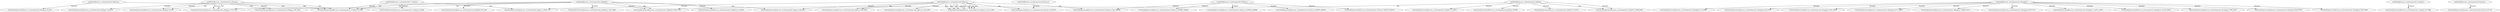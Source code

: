 digraph lacunaCG {
 "rootNode@lacuna_cache/exported_vv1dq2.js:," -> "FunctionExpression@lacuna_cache/exported_vv1dq2.js:10,646" [label="dynamic" ];
 "rootNode@lacuna_cache/exported_vv1dq2.js:," -> "FunctionDeclaration@lacuna_cache/exported_vv1dq2.js:61,544" [label="dynamic" ];
 "rootNode@lacuna_cache/exported_vv1dq2.js:," -> "FunctionDeclaration@lacuna_cache/exported_tilges.js:1564,1751" [label="tajs" ];
 "rootNode@lacuna_cache/exported_fxknln.js:," -> "FunctionExpression@lacuna_cache/exported_fxknln.js:10,525" [label="dynamic" ];
 "rootNode@lacuna_cache/exported_fxknln.js:," -> "FunctionDeclaration@lacuna_cache/exported_vv1dq2.js:61,544" [label="tajs" ];
 "rootNode@lacuna_cache/exported_36wpqb.js:," -> "FunctionExpression@lacuna_cache/exported_36wpqb.js:10,14991" [label="dynamic" ];
 "rootNode@lacuna_cache/exported_36wpqb.js:," -> "FunctionExpression@lacuna_cache/exported_36wpqb.js:59,14767" [label="dynamic" ];
 "rootNode@lacuna_cache/exported_36wpqb.js:," -> "FunctionExpression@lacuna_cache/exported_36wpqb.js:439,14678" [label="dynamic" ];
 "rootNode@lacuna_cache/exported_36wpqb.js:," -> "FunctionExpression@lacuna_cache/exported_36wpqb.js:473,14656" [label="dynamic" ];
 "rootNode@lacuna_cache/exported_36wpqb.js:," -> "FunctionExpression@lacuna_cache/exported_36wpqb.js:14089,14417" [label="dynamic" ];
 "rootNode@lacuna_cache/exported_36wpqb.js:," -> "FunctionExpression@lacuna_cache/exported_36wpqb.js:979,1175" [label="dynamic" ];
 "rootNode@lacuna_cache/exported_36wpqb.js:," -> "FunctionExpression@lacuna_cache/exported_36wpqb.js:14251,14355" [label="dynamic" ];
 "rootNode@lacuna_cache/exported_36wpqb.js:," -> "FunctionExpression@lacuna_cache/exported_36wpqb.js:12120,14044" [label="dynamic" ];
 "rootNode@lacuna_cache/exported_36wpqb.js:," -> "FunctionExpression@lacuna_cache/exported_36wpqb.js:1594,1873" [label="dynamic" ];
 "rootNode@lacuna_cache/exported_36wpqb.js:," -> "FunctionExpression@lacuna_cache/exported_36wpqb.js:8344,9767" [label="dynamic" ];
 "rootNode@lacuna_cache/exported_36wpqb.js:," -> "FunctionExpression@lacuna_cache/exported_36wpqb.js:5547,6393" [label="dynamic" ];
 "rootNode@lacuna_cache/exported_ildugy.js:," -> "FunctionExpression@lacuna_cache/exported_ildugy.js:10,2276" [label="dynamic" ];
 "rootNode@lacuna_cache/exported_ildugy.js:," -> "FunctionDeclaration@lacuna_cache/exported_ildugy.js:1475,1744" [label="dynamic" ];
 "rootNode@lacuna_cache/exported_ildugy.js:," -> "FunctionDeclaration@lacuna_cache/exported_ildugy.js:35,376" [label="dynamic" ];
 "rootNode@lacuna_cache/exported_ildugy.js:," -> "FunctionDeclaration@lacuna_cache/exported_ildugy.js:390,1461" [label="dynamic" ];
 "rootNode@lacuna_cache/exported_ildugy.js:," -> "FunctionDeclaration@lacuna_cache/exported_ildugy.js:35,376" [label="tajs" ];
 "rootNode@lacuna_cache/exported_ildugy.js:," -> "FunctionDeclaration@lacuna_cache/exported_ildugy.js:390,1461" [label="tajs" ];
 "rootNode@lacuna_cache/exported_ildugy.js:," -> "FunctionDeclaration@lacuna_cache/exported_ildugy.js:1475,1744" [label="tajs" ];
 "rootNode@lacuna_cache/exported_ildugy.js:," -> "FunctionDeclaration@lacuna_cache/exported_vv1dq2.js:61,544" [label="tajs" ];
 "rootNode@lacuna_cache/exported_ildugy.js:," -> "FunctionDeclaration@lacuna_cache/exported_vv1dq2.js:61,544" [label="tajs" ];
 "rootNode@lacuna_cache/exported_w1epof.js:," -> "FunctionExpression@lacuna_cache/exported_w1epof.js:115,489" [label="dynamic" ];
 "rootNode@lacuna_cache/exported_tilges.js:," -> "FunctionExpression@lacuna_cache/exported_tilges.js:342,454" [label="dynamic" ];
 "rootNode@lacuna_cache/exported_tilges.js:," -> "FunctionExpression@lacuna_cache/exported_tilges.js:1102,3561" [label="dynamic" ];
 "rootNode@lacuna_cache/exported_tilges.js:," -> "FunctionDeclaration@lacuna_cache/exported_tilges.js:1231,1546" [label="dynamic" ];
 "rootNode@lacuna_cache/exported_tilges.js:," -> "FunctionDeclaration@lacuna_cache/exported_tilges.js:1564,1751" [label="dynamic" ];
 "rootNode@lacuna_cache/exported_tilges.js:," -> "FunctionExpression@lacuna_cache/exported_tilges.js:792,1056" [label="dynamic" ];
 "rootNode@lacuna_cache/exported_tilges.js:," -> "FunctionExpression@lacuna_cache/exported_q672os.js:59,583" [label="tajs" ];
 "rootNode@lacuna_cache/exported_tilges.js:," -> "FunctionExpression@lacuna_cache/exported_t9c6yi.js:162,186590" [label="tajs" ];
 "rootNode@lacuna_cache/exported_tilges.js:," -> "FunctionExpression@lacuna_cache/exported_tilges.js:792,1056" [label="tajs" ];
 "rootNode@lacuna_cache/exported_tilges.js:," -> "FunctionDeclaration@lacuna_cache/exported_tilges.js:1231,1546" [label="tajs" ];
 "rootNode@lacuna_cache/exported_tilges.js:," -> "FunctionDeclaration@lacuna_cache/exported_tilges.js:1231,1546" [label="tajs" ];
 "rootNode@lacuna_cache/exported_tilges.js:," -> "FunctionDeclaration@lacuna_cache/exported_tilges.js:1231,1546" [label="tajs" ];
 "rootNode@lacuna_cache/exported_tilges.js:," -> "FunctionDeclaration@lacuna_cache/exported_tilges.js:1231,1546" [label="tajs" ];
 "rootNode@lacuna_cache/exported_tilges.js:," -> "FunctionDeclaration@lacuna_cache/exported_tilges.js:1231,1546" [label="tajs" ];
 "rootNode@lacuna_cache/exported_tilges.js:," -> "FunctionDeclaration@lacuna_cache/exported_tilges.js:1231,1546" [label="tajs" ];
 "rootNode@lacuna_cache/exported_t9c6yi.js:," -> "FunctionExpression@lacuna_cache/exported_t9c6yi.js:162,186590" [label="dynamic" ];
 "rootNode@lacuna_cache/exported_t9c6yi.js:," -> "FunctionExpression@lacuna_cache/exported_t9c6yi.js:182043,182410" [label="dynamic" ];
 "rootNode@lacuna_cache/exported_t9c6yi.js:," -> "FunctionExpression@lacuna_cache/exported_t9c6yi.js:185686,186020" [label="dynamic" ];
 "rootNode@lacuna_cache/exported_t9c6yi.js:," -> "FunctionExpression@lacuna_cache/exported_t9c6yi.js:185882,185999" [label="dynamic" ];
 "rootNode@lacuna_cache/exported_t9c6yi.js:," -> "FunctionExpression@lacuna_cache/exported_t9c6yi.js:186052,186570" [label="dynamic" ];
 "rootNode@lacuna_cache/exported_q672os.js:," -> "FunctionExpression@lacuna_cache/exported_q672os.js:59,583" [label="dynamic" ];
 "rootNode@lacuna_cache/exported_oijz09.js:," -> "FunctionExpression@lacuna_cache/exported_oijz09.js:10,2555" [label="dynamic" ];
 "rootNode@lacuna_cache/exported_oijz09.js:," -> "FunctionDeclaration@lacuna_cache/exported_oijz09.js:35,638" [label="dynamic" ];
 "rootNode@lacuna_cache/exported_oijz09.js:," -> "FunctionExpression@lacuna_cache/exported_oijz09.js:170,257" [label="dynamic" ];
 "rootNode@lacuna_cache/exported_oijz09.js:," -> "FunctionDeclaration@lacuna_cache/exported_oijz09.js:1849,2340" [label="dynamic" ];
 "rootNode@lacuna_cache/exported_oijz09.js:," -> "FunctionDeclaration@lacuna_cache/exported_mq84tf.js:1660,1782" [label="tajs" ];
 "rootNode@lacuna_cache/exported_oijz09.js:," -> "FunctionDeclaration@lacuna_cache/exported_oijz09.js:1849,2340" [label="tajs" ];
 "rootNode@lacuna_cache/exported_mq84tf.js:," -> "FunctionExpression@lacuna_cache/exported_mq84tf.js:10,2059" [label="dynamic" ];
 "rootNode@lacuna_cache/exported_mq84tf.js:," -> "FunctionDeclaration@lacuna_cache/exported_mq84tf.js:1660,1782" [label="dynamic" ];
 "rootNode@lacuna_cache/exported_mq84tf.js:," -> "FunctionDeclaration@lacuna_cache/exported_mq84tf.js:35,1106" [label="dynamic" ];
 "rootNode@lacuna_cache/exported_mq84tf.js:," -> "FunctionDeclaration@lacuna_cache/exported_mq84tf.js:1120,1646" [label="dynamic" ];
 "rootNode@lacuna_cache/exported_mq84tf.js:," -> "FunctionDeclaration@lacuna_cache/exported_ildugy.js:1475,1744" [label="tajs" ];
 "rootNode@lacuna_cache/exported_mq84tf.js:," -> "FunctionDeclaration@lacuna_cache/exported_mq84tf.js:1660,1782" [label="tajs" ];
 "rootNode@lacuna_cache/exported_mq84tf.js:," -> "FunctionExpression@lacuna_cache/exported_tilges.js:342,454" [label="tajs" ];
 "rootNode@lacuna_cache/exported_mq84tf.js:," -> "FunctionDeclaration@lacuna_cache/exported_vv1dq2.js:61,544" [label="tajs" ];
 "rootNode@lacuna_cache/exported_mq84tf.js:," -> "FunctionDeclaration@lacuna_cache/exported_vv1dq2.js:61,544" [label="tajs" ];
 "rootNode@lacuna_cache/exported_5xnvlz.js:," -> "FunctionExpression@lacuna_cache/exported_5xnvlz.js:10,175" [label="dynamic" ];
 }